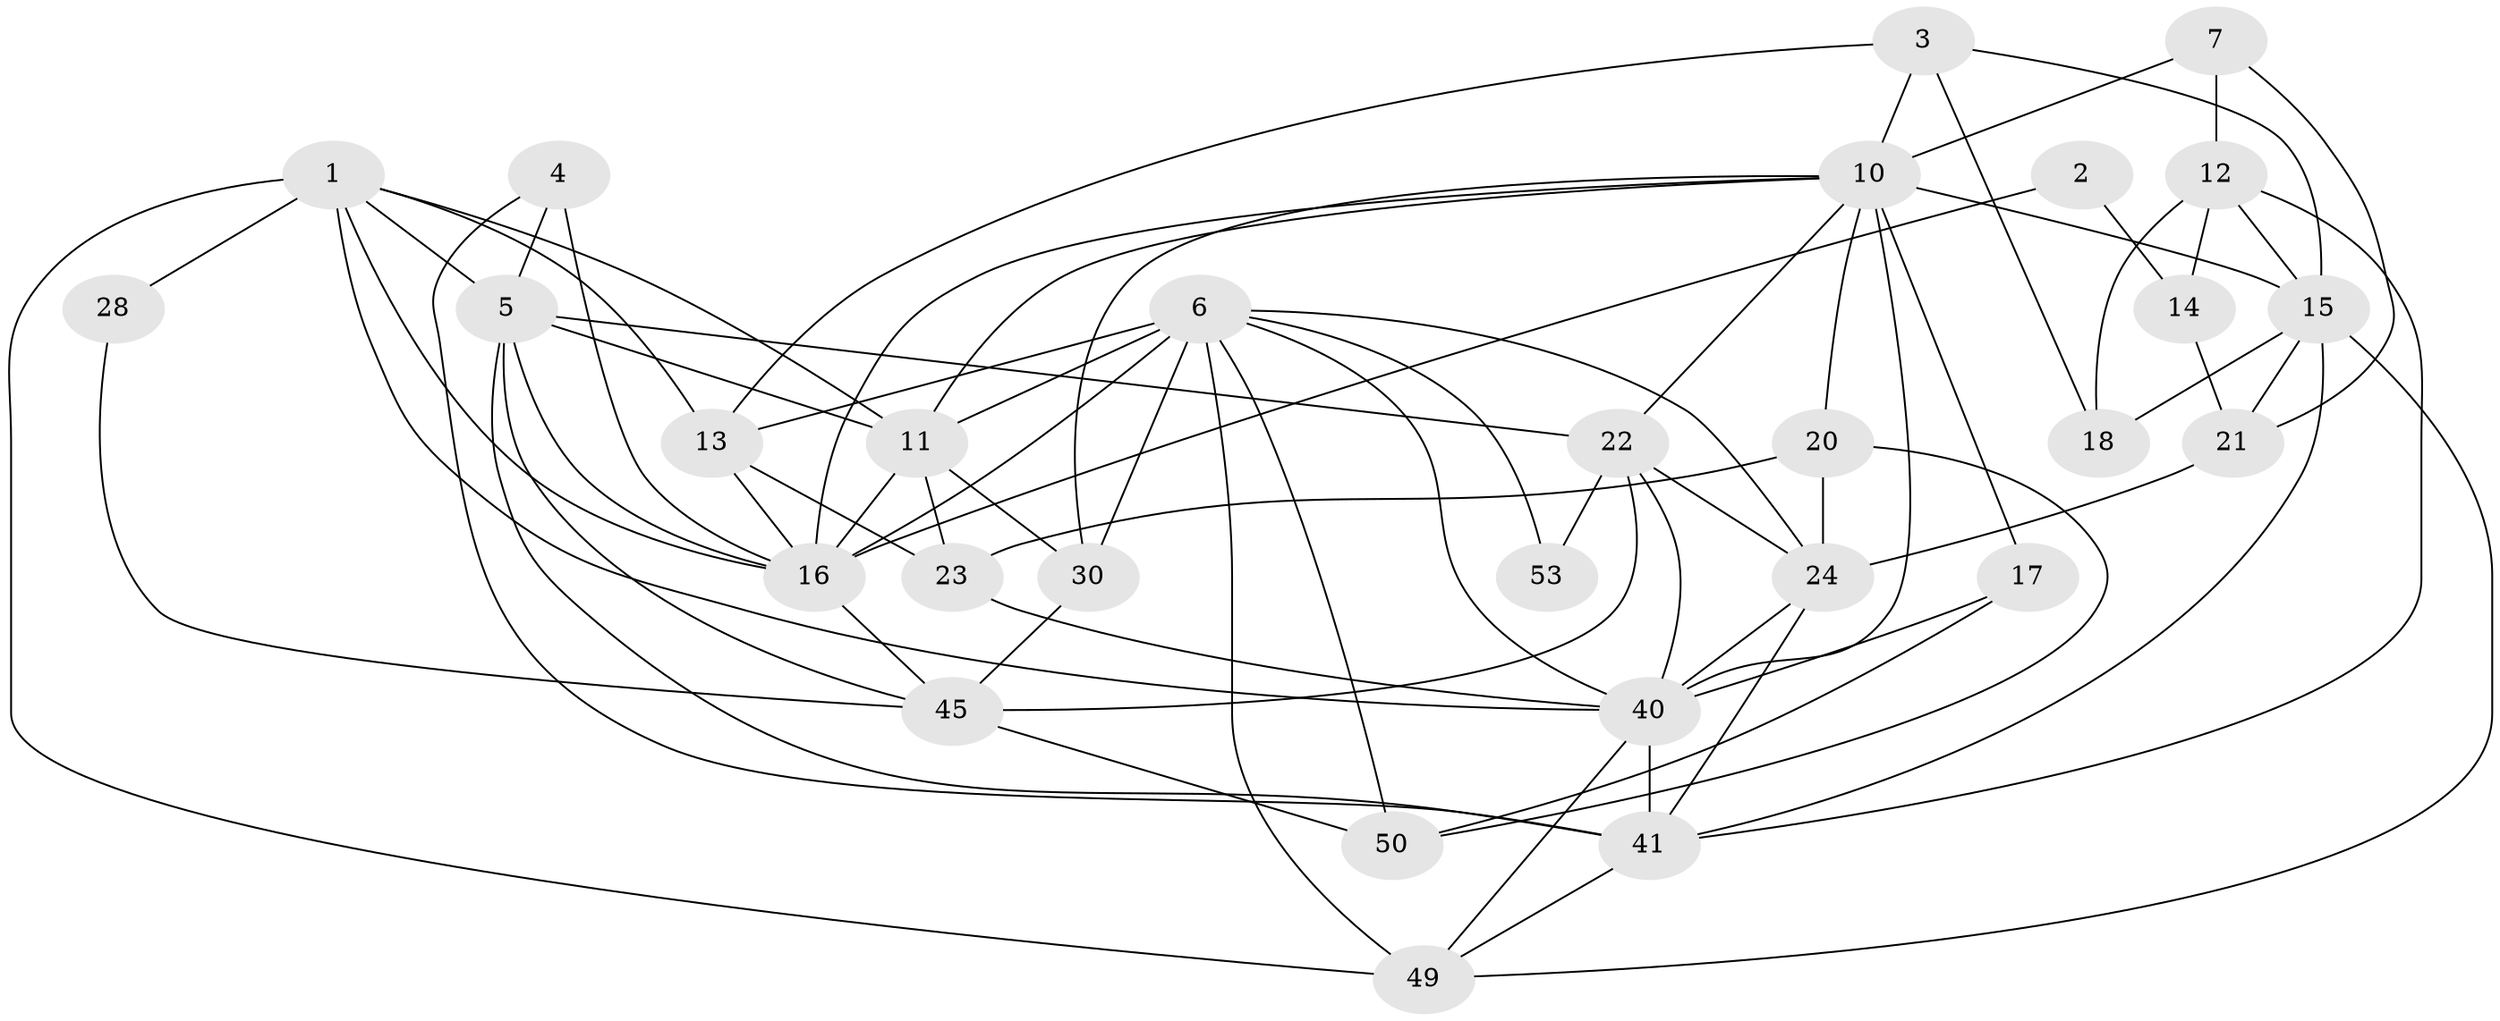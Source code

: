 // original degree distribution, {5: 0.1896551724137931, 4: 0.3103448275862069, 6: 0.1206896551724138, 3: 0.2413793103448276, 2: 0.1206896551724138, 7: 0.017241379310344827}
// Generated by graph-tools (version 1.1) at 2025/15/03/09/25 04:15:02]
// undirected, 29 vertices, 75 edges
graph export_dot {
graph [start="1"]
  node [color=gray90,style=filled];
  1 [super="+42"];
  2 [super="+25"];
  3;
  4;
  5 [super="+9"];
  6 [super="+34+31+8"];
  7;
  10 [super="+27+33"];
  11 [super="+54"];
  12;
  13 [super="+32"];
  14 [super="+46"];
  15 [super="+19+52"];
  16 [super="+26+47"];
  17;
  18;
  20 [super="+56"];
  21;
  22 [super="+38"];
  23;
  24 [super="+44"];
  28;
  30;
  40 [super="+43"];
  41 [super="+48"];
  45;
  49 [super="+57"];
  50;
  53;
  1 -- 49;
  1 -- 40;
  1 -- 16;
  1 -- 11;
  1 -- 28;
  1 -- 13;
  1 -- 5;
  2 -- 16 [weight=3];
  2 -- 14;
  3 -- 10;
  3 -- 15;
  3 -- 18;
  3 -- 13;
  4 -- 16 [weight=2];
  4 -- 41;
  4 -- 5;
  5 -- 16 [weight=3];
  5 -- 22;
  5 -- 41;
  5 -- 45;
  5 -- 11;
  6 -- 50;
  6 -- 16 [weight=2];
  6 -- 40 [weight=2];
  6 -- 24;
  6 -- 30;
  6 -- 13;
  6 -- 49 [weight=2];
  6 -- 11;
  6 -- 53;
  7 -- 10;
  7 -- 12;
  7 -- 21;
  10 -- 11;
  10 -- 17;
  10 -- 30;
  10 -- 40;
  10 -- 22;
  10 -- 15 [weight=2];
  10 -- 16;
  10 -- 20;
  11 -- 16;
  11 -- 23;
  11 -- 30;
  12 -- 18;
  12 -- 14;
  12 -- 41;
  12 -- 15;
  13 -- 23;
  13 -- 16;
  14 -- 21;
  15 -- 18;
  15 -- 21;
  15 -- 41;
  15 -- 49;
  16 -- 45;
  17 -- 40;
  17 -- 50;
  20 -- 24;
  20 -- 50;
  20 -- 23;
  21 -- 24;
  22 -- 40;
  22 -- 53;
  22 -- 24;
  22 -- 45;
  23 -- 40;
  24 -- 40 [weight=2];
  24 -- 41;
  28 -- 45;
  30 -- 45;
  40 -- 41;
  40 -- 49;
  41 -- 49;
  45 -- 50;
}

